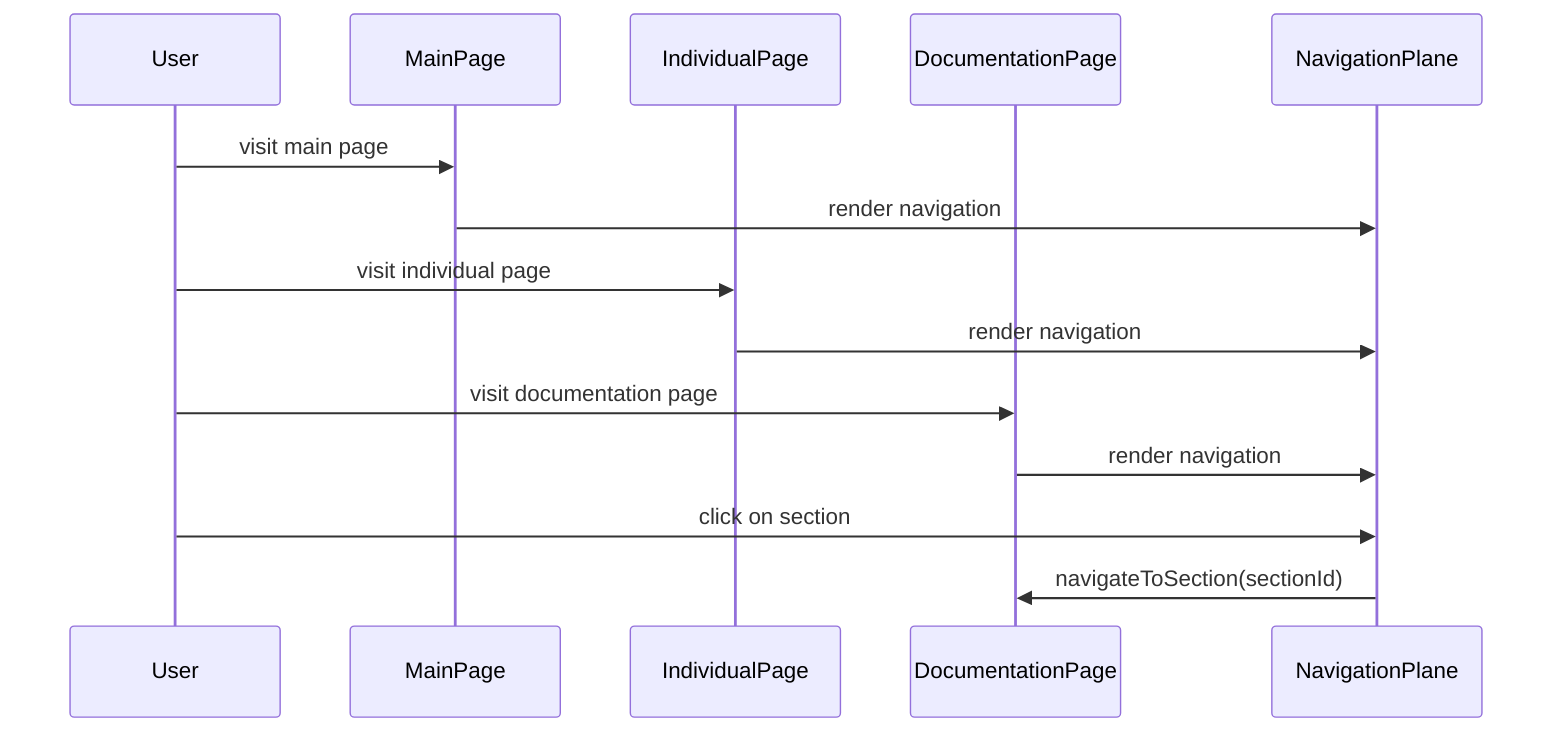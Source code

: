 sequenceDiagram
    participant User
    participant MainPage
    participant IndividualPage
    participant DocumentationPage
    participant NavigationPlane
    User->>MainPage: visit main page
    MainPage->>NavigationPlane: render navigation
    User->>IndividualPage: visit individual page
    IndividualPage->>NavigationPlane: render navigation
    User->>DocumentationPage: visit documentation page
    DocumentationPage->>NavigationPlane: render navigation
    User->>NavigationPlane: click on section
    NavigationPlane->>DocumentationPage: navigateToSection(sectionId)